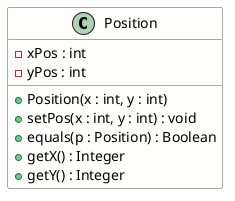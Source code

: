 @startuml
skinparam classBorderColor #4F4F4F
skinparam classBackgroundColor #FFFFFD

class Position{
    - xPos : int
    - yPos : int

    + Position(x : int, y : int)
    + setPos(x : int, y : int) : void
    + equals(p : Position) : Boolean
    + getX() : Integer
    + getY() : Integer

}

@enduml
